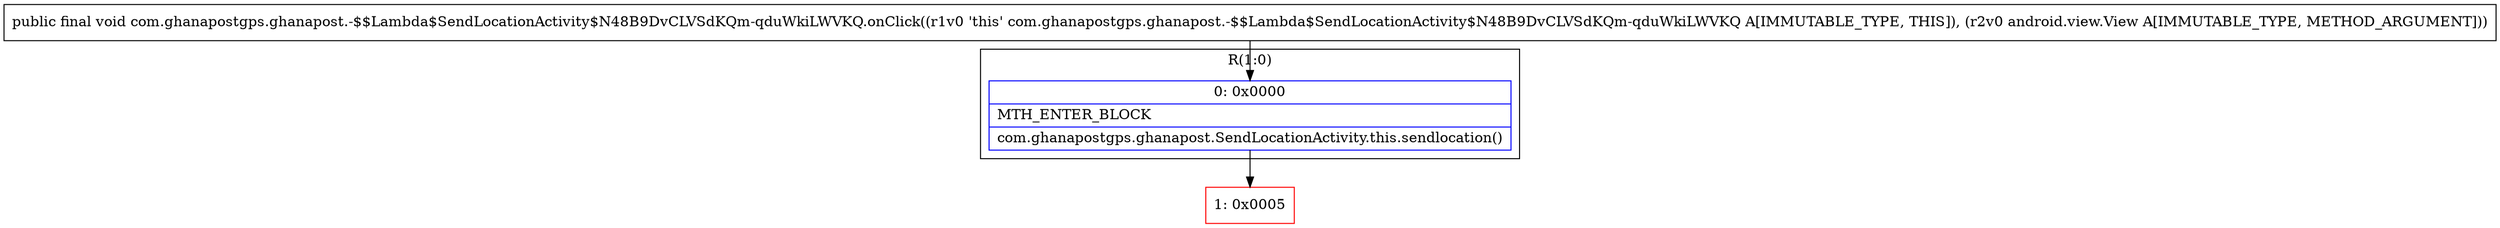 digraph "CFG forcom.ghanapostgps.ghanapost.\-$$Lambda$SendLocationActivity$N48B9DvCLVSdKQm\-qduWkiLWVKQ.onClick(Landroid\/view\/View;)V" {
subgraph cluster_Region_1035341670 {
label = "R(1:0)";
node [shape=record,color=blue];
Node_0 [shape=record,label="{0\:\ 0x0000|MTH_ENTER_BLOCK\l|com.ghanapostgps.ghanapost.SendLocationActivity.this.sendlocation()\l}"];
}
Node_1 [shape=record,color=red,label="{1\:\ 0x0005}"];
MethodNode[shape=record,label="{public final void com.ghanapostgps.ghanapost.\-$$Lambda$SendLocationActivity$N48B9DvCLVSdKQm\-qduWkiLWVKQ.onClick((r1v0 'this' com.ghanapostgps.ghanapost.\-$$Lambda$SendLocationActivity$N48B9DvCLVSdKQm\-qduWkiLWVKQ A[IMMUTABLE_TYPE, THIS]), (r2v0 android.view.View A[IMMUTABLE_TYPE, METHOD_ARGUMENT])) }"];
MethodNode -> Node_0;
Node_0 -> Node_1;
}

